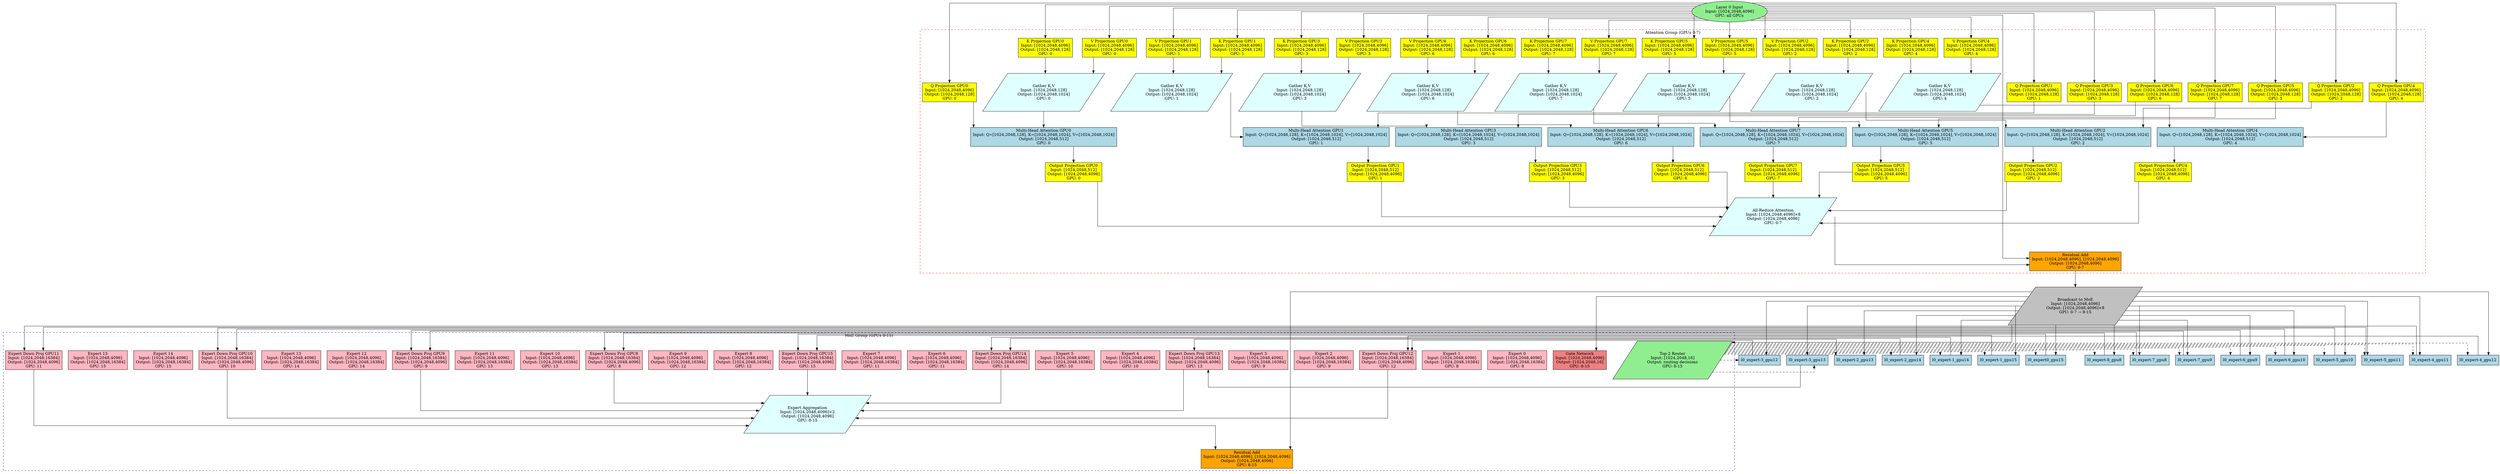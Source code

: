 digraph layer_0_ma {
	graph [bb="0,0,8920.5,1691",
		nodesep=0.3,
		rankdir=TB,
		ranksep=0.8,
		splines=ortho
	];
	node [fillcolor=lightblue,
		label="\N",
		shape=rectangle,
		style=filled
	];
	subgraph cluster_attn_group_0 {
		graph [bb="3365,716,8630,1589",
			color=red,
			label="Attention Group (GPUs 0-7)",
			lheight=0.21,
			lp="5997.5,1577.5",
			lwidth=2.75,
			style=dashed
		];
		l0_q_gpu0	[fillcolor=yellow,
			height=0.94444,
			label="Q Projection GPU0
Input: [1024,2048,4096]
Output: [1024,2048,128]
GPU: 0",
			pos="3470,1364",
			width=2.6944];
		l0_attn_gpu0	[height=0.94444,
			label="Multi-Head Attention GPU0
Input: Q=[1024,2048,128], K=[1024,2048,1024], V=[1024,2048,1024]
Output: [1024,2048,512]
GPU: 0",
			pos="3799,1204",
			width=7.2639];
		l0_q_gpu0 -> l0_attn_gpu0	[pos="e,3552.2,1238.3 3552.2,1329.7 3552.2,1329.7 3552.2,1248.3 3552.2,1248.3"];
		l0_k_gpu0	[fillcolor=yellow,
			height=0.94444,
			label="K Projection GPU0
Input: [1024,2048,4096]
Output: [1024,2048,128]
GPU: 0",
			pos="3802,1524",
			width=2.6944];
		l0_kv_gather_gpu0	[fillcolor=lightcyan,
			height=1.8889,
			label="Gather K,V
Input: [1024,2048,128]
Output: [1024,2048,1024]
GPU: 0",
			pos="3799,1364",
			shape=parallelogram,
			width=5.8461];
		l0_k_gpu0 -> l0_kv_gather_gpu0	[pos="e,3802,1432.2 3802,1489.7 3802,1489.7 3802,1442.2 3802,1442.2"];
		l0_v_gpu0	[fillcolor=yellow,
			height=0.94444,
			label="V Projection GPU0
Input: [1024,2048,4096]
Output: [1024,2048,128]
GPU: 0",
			pos="4024,1524",
			width=2.6944];
		l0_v_gpu0 -> l0_kv_gather_gpu0	[pos="e,3968.2,1432.2 3968.2,1489.7 3968.2,1489.7 3968.2,1442.2 3968.2,1442.2"];
		l0_kv_gather_gpu0 -> l0_attn_gpu0	[pos="e,3799,1238.2 3799,1295.7 3799,1295.7 3799,1248.2 3799,1248.2"];
		l0_proj_gpu0	[fillcolor=yellow,
			height=0.94444,
			label="Output Projection GPU0
Input: [1024,2048,512]
Output: [1024,2048,4096]
GPU: 0",
			pos="3903,1078",
			width=2.8194];
		l0_attn_gpu0 -> l0_proj_gpu0	[pos="e,3903,1112.1 3903,1169.9 3903,1169.9 3903,1122.1 3903,1122.1"];
		l0_attn_allreduce	[fillcolor=lightcyan,
			height=1.8889,
			label="All-Reduce Attention
Input: [1024,2048,4096]×8
Output: [1024,2048,4096]
GPU: 0-7",
			pos="6352,918",
			shape=parallelogram,
			width=6.1053];
		l0_proj_gpu0 -> l0_attn_allreduce	[pos="e,6154.7,884 3969.2,1043.8 3969.2,988.07 3969.2,884 3969.2,884 3969.2,884 6144.7,884 6144.7,884"];
		l0_q_gpu1	[fillcolor=yellow,
			height=0.94444,
			label="Q Projection GPU1
Input: [1024,2048,4096]
Output: [1024,2048,128]
GPU: 1",
			pos="7229,1364",
			width=2.6944];
		l0_attn_gpu1	[height=0.94444,
			label="Multi-Head Attention GPU1
Input: Q=[1024,2048,128], K=[1024,2048,1024], V=[1024,2048,1024]
Output: [1024,2048,512]
GPU: 1",
			pos="4717,1204",
			width=7.2639];
		l0_q_gpu1 -> l0_attn_gpu1	[pos="e,4948,1238.5 7140.8,1329.6 7140.8,1310.3 7140.8,1290 7140.8,1290 7140.8,1290 4948,1290 4948,1290 4948,1290 4948,1248.5 4948,1248.5"];
		l0_k_gpu1	[fillcolor=yellow,
			height=0.94444,
			label="K Projection GPU1
Input: [1024,2048,4096]
Output: [1024,2048,128]
GPU: 1",
			pos="4467,1524",
			width=2.6944];
		l0_kv_gather_gpu1	[fillcolor=lightcyan,
			height=1.8889,
			label="Gather K,V
Input: [1024,2048,128]
Output: [1024,2048,1024]
GPU: 1",
			pos="4242,1364",
			shape=parallelogram,
			width=5.8461];
		l0_k_gpu1 -> l0_kv_gather_gpu1	[pos="e,4411.2,1432.2 4411.2,1489.7 4411.2,1489.7 4411.2,1442.2 4411.2,1442.2"];
		l0_v_gpu1	[fillcolor=yellow,
			height=0.94444,
			label="V Projection GPU1
Input: [1024,2048,4096]
Output: [1024,2048,128]
GPU: 1",
			pos="4245,1524",
			width=2.6944];
		l0_v_gpu1 -> l0_kv_gather_gpu1	[pos="e,4245,1432.2 4245,1489.7 4245,1489.7 4245,1442.2 4245,1442.2"];
		l0_kv_gather_gpu1 -> l0_attn_gpu1	[pos="e,4455.5,1204 4422.2,1363.9 4422.2,1359 4422.2,1204 4422.2,1204 4422.2,1204 4445.5,1204 4445.5,1204"];
		l0_proj_gpu1	[fillcolor=yellow,
			height=0.94444,
			label="Output Projection GPU1
Input: [1024,2048,512]
Output: [1024,2048,4096]
GPU: 1",
			pos="4954,1078",
			width=2.8194];
		l0_attn_gpu1 -> l0_proj_gpu1	[pos="e,4915.5,1112.1 4915.5,1169.9 4915.5,1169.9 4915.5,1122.1 4915.5,1122.1"];
		l0_proj_gpu1 -> l0_attn_allreduce	[pos="e,6177.1,918 4990.2,1043.7 4990.2,996.66 4990.2,918 4990.2,918 4990.2,918 6167.1,918 6167.1,918"];
		l0_q_gpu2	[fillcolor=yellow,
			height=0.94444,
			label="Q Projection GPU2
Input: [1024,2048,4096]
Output: [1024,2048,128]
GPU: 2",
			pos="8309,1364",
			width=2.6944];
		l0_attn_gpu2	[height=0.94444,
			label="Multi-Head Attention GPU2
Input: Q=[1024,2048,128], K=[1024,2048,1024], V=[1024,2048,1024]
Output: [1024,2048,512]
GPU: 2",
			pos="7442,1204",
			width=7.2639];
		l0_q_gpu2 -> l0_attn_gpu2	[pos="e,7657,1238 8230.2,1329.7 8230.2,1315.4 8230.2,1302 8230.2,1302 8230.2,1302 7657,1302 7657,1302 7657,1302 7657,1248 7657,1248"];
		l0_k_gpu2	[fillcolor=yellow,
			height=0.94444,
			label="K Projection GPU2
Input: [1024,2048,4096]
Output: [1024,2048,128]
GPU: 2",
			pos="6640,1524",
			width=2.6944];
		l0_kv_gather_gpu2	[fillcolor=lightcyan,
			height=1.8889,
			label="Gather K,V
Input: [1024,2048,128]
Output: [1024,2048,1024]
GPU: 2",
			pos="6457,1364",
			shape=parallelogram,
			width=5.8461];
		l0_k_gpu2 -> l0_kv_gather_gpu2	[pos="e,6605.2,1432.2 6605.2,1489.7 6605.2,1489.7 6605.2,1442.2 6605.2,1442.2"];
		l0_v_gpu2	[fillcolor=yellow,
			height=0.94444,
			label="V Projection GPU2
Input: [1024,2048,4096]
Output: [1024,2048,128]
GPU: 2",
			pos="6424,1524",
			width=2.6944];
		l0_v_gpu2 -> l0_kv_gather_gpu2	[pos="e,6424,1432.2 6424,1489.7 6424,1489.7 6424,1442.2 6424,1442.2"];
		l0_kv_gather_gpu2 -> l0_attn_gpu2	[pos="e,7253.2,1238.1 6656.8,1363.9 6656.8,1361 6656.8,1267 6656.8,1267 6656.8,1267 7253.2,1267 7253.2,1267 7253.2,1267 7253.2,1248.1 \
7253.2,1248.1"];
		l0_proj_gpu2	[fillcolor=yellow,
			height=0.94444,
			label="Output Projection GPU2
Input: [1024,2048,512]
Output: [1024,2048,4096]
GPU: 2",
			pos="7282,1078",
			width=2.8194];
		l0_attn_gpu2 -> l0_proj_gpu2	[pos="e,7282,1112.1 7282,1169.9 7282,1169.9 7282,1122.1 7282,1122.1"];
		l0_proj_gpu2 -> l0_attn_allreduce	[pos="e,6541.3,940 7210.8,1043.9 7210.8,1003 7210.8,940 7210.8,940 7210.8,940 6551.3,940 6551.3,940"];
		l0_q_gpu3	[fillcolor=yellow,
			height=0.94444,
			label="Q Projection GPU3
Input: [1024,2048,4096]
Output: [1024,2048,128]
GPU: 3",
			pos="7445,1364",
			width=2.6944];
		l0_attn_gpu3	[height=0.94444,
			label="Multi-Head Attention GPU3
Input: Q=[1024,2048,128], K=[1024,2048,1024], V=[1024,2048,1024]
Output: [1024,2048,512]
GPU: 3",
			pos="5262,1204",
			width=7.2639];
		l0_q_gpu3 -> l0_attn_gpu3	[pos="e,5442,1238.4 7445,1329.6 7445,1307.9 7445,1284 7445,1284 7445,1284 5442,1284 5442,1284 5442,1284 5442,1248.4 5442,1248.4"];
		l0_k_gpu3	[fillcolor=yellow,
			height=0.94444,
			label="K Projection GPU3
Input: [1024,2048,4096]
Output: [1024,2048,128]
GPU: 3",
			pos="4688,1524",
			width=2.6944];
		l0_kv_gather_gpu3	[fillcolor=lightcyan,
			height=1.8889,
			label="Gather K,V
Input: [1024,2048,128]
Output: [1024,2048,1024]
GPU: 3",
			pos="4685,1364",
			shape=parallelogram,
			width=5.8461];
		l0_k_gpu3 -> l0_kv_gather_gpu3	[pos="e,4688,1432.2 4688,1489.7 4688,1489.7 4688,1442.2 4688,1442.2"];
		l0_v_gpu3	[fillcolor=yellow,
			height=0.94444,
			label="V Projection GPU3
Input: [1024,2048,4096]
Output: [1024,2048,128]
GPU: 3",
			pos="4907,1524",
			width=2.6944];
		l0_v_gpu3 -> l0_kv_gather_gpu3	[pos="e,4852.7,1432.2 4852.7,1489.7 4852.7,1489.7 4852.7,1442.2 4852.7,1442.2"];
		l0_kv_gather_gpu3 -> l0_attn_gpu3	[pos="e,5113.2,1238.2 4685,1295.7 4685,1268.3 4685,1243 4685,1243 4685,1243 5113.2,1243 5113.2,1243 5113.2,1243 5113.2,1242.5 5113.2,1242.5"];
		l0_proj_gpu3	[fillcolor=yellow,
			height=0.94444,
			label="Output Projection GPU3
Input: [1024,2048,512]
Output: [1024,2048,4096]
GPU: 3",
			pos="5592,1078",
			width=2.8194];
		l0_attn_gpu3 -> l0_proj_gpu3	[pos="e,5507,1112.1 5507,1169.9 5507,1169.9 5507,1122.1 5507,1122.1"];
		l0_proj_gpu3 -> l0_attn_allreduce	[pos="e,6199.6,952 5623,1043.9 5623,1006.6 5623,952 5623,952 5623,952 6189.6,952 6189.6,952"];
		l0_q_gpu4	[fillcolor=yellow,
			height=0.94444,
			label="Q Projection GPU4
Input: [1024,2048,4096]
Output: [1024,2048,128]
GPU: 4",
			pos="8525,1364",
			width=2.6944];
		l0_attn_gpu4	[height=0.94444,
			label="Multi-Head Attention GPU4
Input: Q=[1024,2048,128], K=[1024,2048,1024], V=[1024,2048,1024]
Output: [1024,2048,512]
GPU: 4",
			pos="7987,1204",
			width=7.2639];
		l0_q_gpu4 -> l0_attn_gpu4	[pos="e,8248.5,1204 8548.7,1329.7 8548.7,1282.7 8548.7,1204 8548.7,1204 8548.7,1204 8258.5,1204 8258.5,1204"];
		l0_k_gpu4	[fillcolor=yellow,
			height=0.94444,
			label="K Projection GPU4
Input: [1024,2048,4096]
Output: [1024,2048,128]
GPU: 4",
			pos="6856,1524",
			width=2.6944];
		l0_kv_gather_gpu4	[fillcolor=lightcyan,
			height=1.8889,
			label="Gather K,V
Input: [1024,2048,128]
Output: [1024,2048,1024]
GPU: 4",
			pos="6900,1364",
			shape=parallelogram,
			width=5.8461];
		l0_k_gpu4 -> l0_kv_gather_gpu4	[pos="e,6856,1432.2 6856,1489.7 6856,1489.7 6856,1442.2 6856,1442.2"];
		l0_v_gpu4	[fillcolor=yellow,
			height=0.94444,
			label="V Projection GPU4
Input: [1024,2048,4096]
Output: [1024,2048,128]
GPU: 4",
			pos="7072,1524",
			width=2.6944];
		l0_v_gpu4 -> l0_kv_gather_gpu4	[pos="e,7042.7,1432.2 7042.7,1489.7 7042.7,1489.7 7042.7,1442.2 7042.7,1442.2"];
		l0_kv_gather_gpu4 -> l0_attn_gpu4	[pos="e,7741.8,1238.1 7032.9,1309 7270.1,1309 7741.8,1309 7741.8,1309 7741.8,1309 7741.8,1248.1 7741.8,1248.1"];
		l0_proj_gpu4	[fillcolor=yellow,
			height=0.94444,
			label="Output Projection GPU4
Input: [1024,2048,512]
Output: [1024,2048,4096]
GPU: 4",
			pos="7747,1078",
			width=2.8194];
		l0_attn_gpu4 -> l0_proj_gpu4	[pos="e,7787,1112.1 7787,1169.9 7787,1169.9 7787,1122.1 7787,1122.1"];
		l0_proj_gpu4 -> l0_attn_allreduce	[pos="e,6511.5,895 7693.2,1043.6 7693.2,990.57 7693.2,895 7693.2,895 7693.2,895 6521.5,895 6521.5,895"];
		l0_q_gpu5	[fillcolor=yellow,
			height=0.94444,
			label="Q Projection GPU5
Input: [1024,2048,4096]
Output: [1024,2048,128]
GPU: 5",
			pos="8093,1364",
			width=2.6944];
		l0_attn_gpu5	[height=0.94444,
			label="Multi-Head Attention GPU5
Input: Q=[1024,2048,128], K=[1024,2048,1024], V=[1024,2048,1024]
Output: [1024,2048,512]
GPU: 5",
			pos="6897,1204",
			width=7.2639];
		l0_q_gpu5 -> l0_attn_gpu5	[pos="e,7149.7,1238.2 8093,1329.9 8093,1322.1 8093,1316 8093,1316 8093,1316 7149.7,1316 7149.7,1316 7149.7,1316 7149.7,1248.2 7149.7,1248.2"];
		l0_k_gpu5	[fillcolor=yellow,
			height=0.94444,
			label="K Projection GPU5
Input: [1024,2048,4096]
Output: [1024,2048,128]
GPU: 5",
			pos="5992,1524",
			width=2.6944];
		l0_kv_gather_gpu5	[fillcolor=lightcyan,
			height=1.8889,
			label="Gather K,V
Input: [1024,2048,128]
Output: [1024,2048,1024]
GPU: 5",
			pos="6014,1364",
			shape=parallelogram,
			width=5.8461];
		l0_k_gpu5 -> l0_kv_gather_gpu5	[pos="e,5992,1432.2 5992,1489.7 5992,1489.7 5992,1442.2 5992,1442.2"];
		l0_v_gpu5	[fillcolor=yellow,
			height=0.94444,
			label="V Projection GPU5
Input: [1024,2048,4096]
Output: [1024,2048,128]
GPU: 5",
			pos="6208,1524",
			width=2.6944];
		l0_v_gpu5 -> l0_kv_gather_gpu5	[pos="e,6167.7,1432.2 6167.7,1489.7 6167.7,1489.7 6167.7,1442.2 6167.7,1442.2"];
		l0_kv_gather_gpu5 -> l0_attn_gpu5	[pos="e,6646.2,1238.1 6179.8,1361.5 6179.8,1345.6 6179.8,1261 6179.8,1261 6179.8,1261 6646.2,1261 6646.2,1261 6646.2,1261 6646.2,1248.1 \
6646.2,1248.1"];
		l0_proj_gpu5	[fillcolor=yellow,
			height=0.94444,
			label="Output Projection GPU5
Input: [1024,2048,512]
Output: [1024,2048,4096]
GPU: 5",
			pos="6737,1078",
			width=2.8194];
		l0_attn_gpu5 -> l0_proj_gpu5	[pos="e,6737,1112.1 6737,1169.9 6737,1169.9 6737,1122.1 6737,1122.1"];
		l0_proj_gpu5 -> l0_attn_allreduce	[pos="e,6512.6,986.32 6635.3,1078 6576,1078 6512.6,1078 6512.6,1078 6512.6,1078 6512.6,996.32 6512.6,996.32"];
		l0_q_gpu6	[fillcolor=yellow,
			height=0.94444,
			label="Q Projection GPU6
Input: [1024,2048,4096]
Output: [1024,2048,128]
GPU: 6",
			pos="7661,1364",
			width=2.6944];
		l0_attn_gpu6	[height=0.94444,
			label="Multi-Head Attention GPU6
Input: Q=[1024,2048,128], K=[1024,2048,1024], V=[1024,2048,1024]
Output: [1024,2048,512]
GPU: 6",
			pos="5807,1204",
			width=7.2639];
		l0_q_gpu6 -> l0_attn_gpu6	[pos="e,5936,1238.4 7610.5,1329.5 7610.5,1305.6 7610.5,1278 7610.5,1278 7610.5,1278 5936,1278 5936,1278 5936,1278 5936,1248.4 5936,1248.4"];
		l0_k_gpu6	[fillcolor=yellow,
			height=0.94444,
			label="K Projection GPU6
Input: [1024,2048,4096]
Output: [1024,2048,128]
GPU: 6",
			pos="5344,1524",
			width=2.6944];
		l0_kv_gather_gpu6	[fillcolor=lightcyan,
			height=1.8889,
			label="Gather K,V
Input: [1024,2048,128]
Output: [1024,2048,1024]
GPU: 6",
			pos="5128,1364",
			shape=parallelogram,
			width=5.8461];
		l0_k_gpu6 -> l0_kv_gather_gpu6	[pos="e,5292.7,1432.2 5292.7,1489.7 5292.7,1489.7 5292.7,1442.2 5292.7,1442.2"];
		l0_v_gpu6	[fillcolor=yellow,
			height=0.94444,
			label="V Projection GPU6
Input: [1024,2048,4096]
Output: [1024,2048,128]
GPU: 6",
			pos="5128,1524",
			width=2.6944];
		l0_v_gpu6 -> l0_kv_gather_gpu6	[pos="e,5128,1432.2 5128,1489.7 5128,1489.7 5128,1442.2 5128,1442.2"];
		l0_kv_gather_gpu6 -> l0_attn_gpu6	[pos="e,5624.2,1238.1 5225.8,1295.8 5225.8,1271 5225.8,1249 5225.8,1249 5225.8,1249 5624.2,1249 5624.2,1249 5624.2,1249 5624.2,1247.9 \
5624.2,1247.9"];
		l0_proj_gpu6	[fillcolor=yellow,
			height=0.94444,
			label="Output Projection GPU6
Input: [1024,2048,512]
Output: [1024,2048,4096]
GPU: 6",
			pos="6024,1078",
			width=2.8194];
		l0_attn_gpu6 -> l0_proj_gpu6	[pos="e,5995.5,1112.1 5995.5,1169.9 5995.5,1169.9 5995.5,1122.1 5995.5,1122.1"];
		l0_proj_gpu6 -> l0_attn_allreduce	[pos="e,6191.4,939.25 6125.7,1078 6160.7,1078 6191.4,1078 6191.4,1078 6191.4,1078 6191.4,949.25 6191.4,949.25"];
		l0_q_gpu7	[fillcolor=yellow,
			height=0.94444,
			label="Q Projection GPU7
Input: [1024,2048,4096]
Output: [1024,2048,128]
GPU: 7",
			pos="7877,1364",
			width=2.6944];
		l0_attn_gpu7	[height=0.94444,
			label="Multi-Head Attention GPU7
Input: Q=[1024,2048,128], K=[1024,2048,1024], V=[1024,2048,1024]
Output: [1024,2048,512]
GPU: 7",
			pos="6352,1204",
			width=7.2639];
		l0_q_gpu7 -> l0_attn_gpu7	[pos="e,6430,1238.4 7877,1329.7 7877,1303.6 7877,1272 7877,1272 7877,1272 6430,1272 6430,1272 6430,1272 6430,1248.4 6430,1248.4"];
		l0_k_gpu7	[fillcolor=yellow,
			height=0.94444,
			label="K Projection GPU7
Input: [1024,2048,4096]
Output: [1024,2048,128]
GPU: 7",
			pos="5560,1524",
			width=2.6944];
		l0_kv_gather_gpu7	[fillcolor=lightcyan,
			height=1.8889,
			label="Gather K,V
Input: [1024,2048,128]
Output: [1024,2048,1024]
GPU: 7",
			pos="5571,1364",
			shape=parallelogram,
			width=5.8461];
		l0_k_gpu7 -> l0_kv_gather_gpu7	[pos="e,5560,1432.2 5560,1489.7 5560,1489.7 5560,1442.2 5560,1442.2"];
		l0_v_gpu7	[fillcolor=yellow,
			height=0.94444,
			label="V Projection GPU7
Input: [1024,2048,4096]
Output: [1024,2048,128]
GPU: 7",
			pos="5776,1524",
			width=2.6944];
		l0_v_gpu7 -> l0_kv_gather_gpu7	[pos="e,5730.2,1432.2 5730.2,1489.7 5730.2,1489.7 5730.2,1442.2 5730.2,1442.2"];
		l0_kv_gather_gpu7 -> l0_attn_gpu7	[pos="e,6135.2,1238 5702.8,1307.6 5702.8,1281 5702.8,1255 5702.8,1255 5702.8,1255 6135.2,1255 6135.2,1255 6135.2,1255 6135.2,1248 6135.2,\
1248"];
		l0_proj_gpu7	[fillcolor=yellow,
			height=0.94444,
			label="Output Projection GPU7
Input: [1024,2048,512]
Output: [1024,2048,4096]
GPU: 7",
			pos="6352,1078",
			width=2.8194];
		l0_attn_gpu7 -> l0_proj_gpu7	[pos="e,6352,1112.1 6352,1169.9 6352,1169.9 6352,1122.1 6352,1122.1"];
		l0_proj_gpu7 -> l0_attn_allreduce	[pos="e,6352,986.17 6352,1043.7 6352,1043.7 6352,996.17 6352,996.17"];
		l0_attn_res	[fillcolor=orange,
			height=0.94444,
			label="Residual Add
Input: [1024,2048,4096], [1024,2048,4096]
Output: [1024,2048,4096]
GPU: 0-7",
			pos="7405,758",
			width=4.5556];
		l0_attn_allreduce -> l0_attn_res	[pos="e,7240.9,746 6549.8,917.88 6549.8,912.67 6549.8,746 6549.8,746 6549.8,746 7230.9,746 7230.9,746"];
	}
	subgraph cluster_moe_group_0 {
		graph [bb="8,8,6186,503",
			color=blue,
			label="MoE Group (GPUs 8-15)",
			lheight=0.21,
			lp="3097,491.5",
			lwidth=2.40,
			style=dashed
		];
		l0_gate	[fillcolor=lightcoral,
			height=0.94444,
			label="Gate Network
Input: [1024,2048,4096]
Output: [1024,2048,16]
GPU: 8-15",
			pos="5648,404",
			width=2.6528];
		l0_router	[fillcolor=lightgreen,
			height=1.8889,
			label="Top-2 Router
Input: [1024,2048,16]
Output: routing decisions
GPU: 8-15",
			pos="5972,404",
			shape=parallelogram,
			width=5.7309];
		l0_expert0_gpu8	[fillcolor=lightpink,
			height=0.94444,
			label="Expert 0
Input: [1024,2048,4096]
Output: [1024,2048,16384]
GPU: 8",
			pos="5424,404",
			width=2.9444];
		l0_expert1_gpu8	[fillcolor=lightpink,
			height=0.94444,
			label="Expert 1
Input: [1024,2048,4096]
Output: [1024,2048,16384]
GPU: 8",
			pos="5190,404",
			width=2.9444];
		l0_expert_down_gpu8	[fillcolor=lightpink,
			height=0.94444,
			label="Expert Down Proj GPU8
Input: [1024,2048,16384]
Output: [1024,2048,4096]
GPU: 8",
			pos="2193,404",
			width=2.8194];
		l0_moe_agg	[fillcolor=lightcyan,
			height=1.8889,
			label="Expert Aggregation
Input: [1024,2048,4096]×2
Output: [1024,2048,4096]
GPU: 8-15",
			pos="2885,210",
			shape=parallelogram,
			width=6.1053];
		l0_expert_down_gpu8 -> l0_moe_agg	[pos="e,2736.5,250 2193,369.82 2193,324.45 2193,250 2193,250 2193,250 2726.5,250 2726.5,250"];
		l0_expert2_gpu9	[fillcolor=lightpink,
			height=0.94444,
			label="Expert 2
Input: [1024,2048,4096]
Output: [1024,2048,16384]
GPU: 9",
			pos="4732,404",
			width=2.9444];
		l0_expert3_gpu9	[fillcolor=lightpink,
			height=0.94444,
			label="Expert 3
Input: [1024,2048,4096]
Output: [1024,2048,16384]
GPU: 9",
			pos="4498,404",
			width=2.9444];
		l0_expert_down_gpu9	[fillcolor=lightpink,
			height=0.94444,
			label="Expert Down Proj GPU9
Input: [1024,2048,16384]
Output: [1024,2048,4096]
GPU: 9",
			pos="1501,404",
			width=2.8194];
		l0_expert_down_gpu9 -> l0_moe_agg	[pos="e,2718.7,223 1501,369.96 1501,317.52 1501,223 1501,223 1501,223 2708.7,223 2708.7,223"];
		l0_expert4_gpu10	[fillcolor=lightpink,
			height=0.94444,
			label="Expert 4
Input: [1024,2048,4096]
Output: [1024,2048,16384]
GPU: 10",
			pos="4040,404",
			width=2.9444];
		l0_expert5_gpu10	[fillcolor=lightpink,
			height=0.94444,
			label="Expert 5
Input: [1024,2048,4096]
Output: [1024,2048,16384]
GPU: 10",
			pos="3806,404",
			width=2.9444];
		l0_expert_down_gpu10	[fillcolor=lightpink,
			height=0.94444,
			label="Expert Down Proj GPU10
Input: [1024,2048,16384]
Output: [1024,2048,4096]
GPU: 10",
			pos="809,404",
			width=2.8194];
		l0_expert_down_gpu10 -> l0_moe_agg	[pos="e,2700.8,196 809,369.65 809,310.58 809,196 809,196 809,196 2690.8,196 2690.8,196"];
		l0_expert6_gpu11	[fillcolor=lightpink,
			height=0.94444,
			label="Expert 6
Input: [1024,2048,4096]
Output: [1024,2048,16384]
GPU: 11",
			pos="3348,404",
			width=2.9444];
		l0_expert7_gpu11	[fillcolor=lightpink,
			height=0.94444,
			label="Expert 7
Input: [1024,2048,4096]
Output: [1024,2048,16384]
GPU: 11",
			pos="3114,404",
			width=2.9444];
		l0_expert_down_gpu11	[fillcolor=lightpink,
			height=0.94444,
			label="Expert Down Proj GPU11
Input: [1024,2048,16384]
Output: [1024,2048,4096]
GPU: 11",
			pos="117,404",
			width=2.8194];
		l0_expert_down_gpu11 -> l0_moe_agg	[pos="e,2683.1,169 117,369.83 117,304.65 117,169 117,169 117,169 2673.1,169 2673.1,169"];
		l0_expert8_gpu12	[fillcolor=lightpink,
			height=0.94444,
			label="Expert 8
Input: [1024,2048,4096]
Output: [1024,2048,16384]
GPU: 12",
			pos="2656,404",
			width=2.9444];
		l0_expert9_gpu12	[fillcolor=lightpink,
			height=0.94444,
			label="Expert 9
Input: [1024,2048,4096]
Output: [1024,2048,16384]
GPU: 12",
			pos="2422,404",
			width=2.9444];
		l0_expert_down_gpu12	[fillcolor=lightpink,
			height=0.94444,
			label="Expert Down Proj GPU12
Input: [1024,2048,16384]
Output: [1024,2048,4096]
GPU: 12",
			pos="4961,404",
			width=2.8194];
		l0_expert_down_gpu12 -> l0_moe_agg	[pos="e,3050.5,196 4961,369.65 4961,310.58 4961,196 4961,196 4961,196 3060.5,196 3060.5,196"];
		l0_expert10_gpu13	[fillcolor=lightpink,
			height=0.94444,
			label="Expert 10
Input: [1024,2048,4096]
Output: [1024,2048,16384]
GPU: 13",
			pos="1964,404",
			width=2.9444];
		l0_expert11_gpu13	[fillcolor=lightpink,
			height=0.94444,
			label="Expert 11
Input: [1024,2048,4096]
Output: [1024,2048,16384]
GPU: 13",
			pos="1730,404",
			width=2.9444];
		l0_expert_down_gpu13	[fillcolor=lightpink,
			height=0.94444,
			label="Expert Down Proj GPU13
Input: [1024,2048,16384]
Output: [1024,2048,4096]
GPU: 13",
			pos="4269,404",
			width=2.8194];
		l0_expert_down_gpu13 -> l0_moe_agg	[pos="e,3068.3,223 4226.2,369.96 4226.2,317.52 4226.2,223 4226.2,223 4226.2,223 3078.3,223 3078.3,223"];
		l0_expert12_gpu14	[fillcolor=lightpink,
			height=0.94444,
			label="Expert 12
Input: [1024,2048,4096]
Output: [1024,2048,16384]
GPU: 14",
			pos="1272,404",
			width=2.9444];
		l0_expert13_gpu14	[fillcolor=lightpink,
			height=0.94444,
			label="Expert 13
Input: [1024,2048,4096]
Output: [1024,2048,16384]
GPU: 14",
			pos="1038,404",
			width=2.9444];
		l0_expert_down_gpu14	[fillcolor=lightpink,
			height=0.94444,
			label="Expert Down Proj GPU14
Input: [1024,2048,16384]
Output: [1024,2048,4096]
GPU: 14",
			pos="3577,404",
			width=2.8194];
		l0_expert_down_gpu14 -> l0_moe_agg	[pos="e,3086.1,250 3577,369.82 3577,324.45 3577,250 3577,250 3577,250 3096.1,250 3096.1,250"];
		l0_expert14_gpu15	[fillcolor=lightpink,
			height=0.94444,
			label="Expert 14
Input: [1024,2048,4096]
Output: [1024,2048,16384]
GPU: 15",
			pos="580,404",
			width=2.9444];
		l0_expert15_gpu15	[fillcolor=lightpink,
			height=0.94444,
			label="Expert 15
Input: [1024,2048,4096]
Output: [1024,2048,16384]
GPU: 15",
			pos="346,404",
			width=2.9444];
		l0_expert_down_gpu15	[fillcolor=lightpink,
			height=0.94444,
			label="Expert Down Proj GPU15
Input: [1024,2048,16384]
Output: [1024,2048,4096]
GPU: 15",
			pos="2885,404",
			width=2.8194];
		l0_expert_down_gpu15 -> l0_moe_agg	[pos="e,2885,278.04 2885,369.76 2885,369.76 2885,288.04 2885,288.04"];
		l0_moe_res	[fillcolor=orange,
			height=0.94444,
			label="Residual Add
Input: [1024,2048,4096], [1024,2048,4096]
Output: [1024,2048,4096]
GPU: 8-15",
			pos="4449,50",
			width=4.5556];
		l0_moe_agg -> l0_moe_res	[pos="e,4342,84.101 3032.7,169 3403.1,169 4342,169 4342,169 4342,169 4342,94.101 4342,94.101"];
	}
	layer0_input	[fillcolor=lightgreen,
		height=1.041,
		label="Layer 0 Input
Input: [1024,2048,4096]
GPU: all GPUs",
		pos="6208,1653.5",
		shape=ellipse,
		width=3.7516];
	layer0_input -> l0_q_gpu0	[pos="e,3470,1398.2 6129.4,1684 5681.3,1684 3470,1684 3470,1684 3470,1684 3470,1408.2 3470,1408.2"];
	layer0_input -> l0_k_gpu0	[pos="e,3802,1558.2 6105.8,1678 5647.2,1678 3802,1678 3802,1678 3802,1678 3802,1568.2 3802,1568.2"];
	layer0_input -> l0_v_gpu0	[pos="e,4024,1558.3 6090.6,1672 5636.9,1672 4024,1672 4024,1672 4024,1672 4024,1568.3 4024,1568.3"];
	layer0_input -> l0_q_gpu1	[pos="e,7247.5,1398.1 6334.2,1640 6611.1,1640 7247.5,1640 7247.5,1640 7247.5,1640 7247.5,1408.1 7247.5,1408.1"];
	layer0_input -> l0_k_gpu1	[pos="e,4467,1558.1 6074.3,1659 5666.6,1659 4467,1659 4467,1659 4467,1659 4467,1568.1 4467,1568.1"];
	layer0_input -> l0_v_gpu1	[pos="e,4245,1558.1 6079.2,1665 5642.5,1665 4245,1665 4245,1665 4245,1665 4245,1568.1 4245,1568.1"];
	layer0_input -> l0_q_gpu2	[pos="e,8309,1398.2 6310.4,1678 6731.7,1678 8309,1678 8309,1678 8309,1678 8309,1408.2 8309,1408.2"];
	layer0_input -> l0_k_gpu2	[pos="e,6640,1558 6281.8,1622 6405.2,1622 6640,1622 6640,1622 6640,1622 6640,1568 6640,1568"];
	layer0_input -> l0_v_gpu2	[pos="e,6335,1558.1 6335,1640.6 6335,1640.6 6335,1568.1 6335,1568.1"];
	layer0_input -> l0_q_gpu3	[pos="e,7445,1398 6343.3,1653 6664.3,1653 7445,1653 7445,1653 7445,1653 7445,1408 7445,1408"];
	layer0_input -> l0_k_gpu3	[pos="e,4688,1558.2 6072.8,1653 5700.5,1653 4688,1653 4688,1653 4688,1653 4688,1568.2 4688,1568.2"];
	layer0_input -> l0_v_gpu3	[pos="e,4907,1558.3 6074.9,1647 5743.3,1647 4907,1647 4907,1647 4907,1647 4907,1568.3 4907,1568.3"];
	layer0_input -> l0_q_gpu4	[pos="e,8525,1398.2 6286.4,1684 6691.2,1684 8525,1684 8525,1684 8525,1684 8525,1408.2 8525,1408.2"];
	layer0_input -> l0_k_gpu4	[pos="e,6856,1558.1 6307.1,1628 6488.6,1628 6856,1628 6856,1628 6856,1628 6856,1568.1 6856,1568.1"];
	layer0_input -> l0_v_gpu4	[pos="e,7072,1558.2 6323.6,1634 6559.1,1634 7072,1634 7072,1634 7072,1634 7072,1568.2 7072,1568.2"];
	layer0_input -> l0_q_gpu5	[pos="e,8093,1398.1 6325.6,1672 6737.8,1672 8093,1672 8093,1672 8093,1672 8093,1408.1 8093,1408.1"];
	layer0_input -> l0_k_gpu5	[pos="e,6081,1558.1 6081,1640.6 6081,1640.6 6081,1568.1 6081,1568.1"];
	layer0_input -> l0_v_gpu5	[pos="e,6208,1558.1 6208,1615.7 6208,1615.7 6208,1568.1 6208,1568.1"];
	layer0_input -> l0_q_gpu6	[pos="e,7661,1398.1 6341.8,1659 6701.2,1659 7661,1659 7661,1659 7661,1659 7661,1408.1 7661,1408.1"];
	layer0_input -> l0_k_gpu6	[pos="e,5344,1558.2 6092.4,1634 5856.9,1634 5344,1634 5344,1634 5344,1634 5344,1568.2 5344,1568.2"];
	layer0_input -> l0_v_gpu6	[pos="e,5128,1558.2 6081.7,1640 5796.7,1640 5128,1640 5128,1640 5128,1640 5128,1568.2 5128,1568.2"];
	layer0_input -> l0_q_gpu7	[pos="e,7877,1398.2 6336.5,1665 6727.7,1665 7877,1665 7877,1665 7877,1665 7877,1408.2 7877,1408.2"];
	layer0_input -> l0_k_gpu7	[pos="e,5560,1558.1 6108.9,1628 5927.4,1628 5560,1628 5560,1628 5560,1628 5560,1568.1 5560,1568.1"];
	layer0_input -> l0_v_gpu7	[pos="e,5776,1558 6134.2,1622 6010.8,1622 5776,1622 5776,1622 5776,1622 5776,1568 5776,1568"];
	layer0_input -> l0_attn_res	[pos="e,7240.9,769 6341.1,1647 6639.7,1647 7337,1647 7337,1647 7337,1647 7337,1323 7337,1323 7337,1323 7176.6,1323 7176.6,1323 7176.6,\
1323 7176.6,769 7176.6,769 7176.6,769 7230.9,769 7230.9,769"];
	l0_attn_moe_comm	[fillcolor=gray,
		height=1.8889,
		label="Broadcast to MoE
Input: [1024,2048,4096]
Output: [1024,2048,4096]×8
GPU: 0-7 → 8-15",
		pos="7405,598",
		shape=parallelogram,
		width=6.4509];
	l0_attn_res -> l0_attn_moe_comm	[pos="e,7405,666.17 7405,723.68 7405,723.68 7405,676.17 7405,676.17"];
	l0_attn_moe_comm -> l0_gate	[pos="e,5718.5,438.13 7243.7,632 6821.8,632 5718.5,632 5718.5,632 5718.5,632 5718.5,448.13 5718.5,448.13"];
	l0_attn_moe_comm -> l0_router	[pos="e,6175.8,468 7183.3,529.95 7183.3,498.5 7183.3,468 7183.3,468 7183.3,468 6185.8,468 6185.8,468"];
	l0_attn_moe_comm -> l0_moe_res	[pos="e,4608.5,84.356 7255.6,649 6676.1,649 4608.5,649 4608.5,649 4608.5,649 4608.5,94.356 4608.5,94.356"];
	"l0_expert-8_gpu8"	[height=0.5,
		pos="7509,404",
		width=1.9444];
	l0_attn_moe_comm -> "l0_expert-8_gpu8"	[pos="e,7544,422 7544,532.32 7544,532.32 7544,432 7544,432"];
	"l0_expert-7_gpu8"	[height=0.5,
		pos="7671,404",
		width=1.9444];
	l0_attn_moe_comm -> "l0_expert-7_gpu8"	[pos="e,7628.2,422.07 7628.2,597.86 7628.2,597.86 7628.2,432.07 7628.2,432.07"];
	"l0_expert-7_gpu9"	[height=0.5,
		pos="7833,404",
		width=1.9444];
	l0_attn_moe_comm -> "l0_expert-7_gpu9"	[pos="e,7827.1,422.11 7554.4,547 7675.9,547 7827.1,547 7827.1,547 7827.1,547 7827.1,432.11 7827.1,432.11"];
	"l0_expert-6_gpu9"	[height=0.5,
		pos="7995,404",
		width=1.9444];
	l0_attn_moe_comm -> "l0_expert-6_gpu9"	[pos="e,8030,422.04 7566.4,564 7751.5,564 8030,564 8030,564 8030,564 8030,432.04 8030,432.04"];
	"l0_expert-6_gpu10"	[height=0.5,
		pos="8162,404",
		width=2.0694];
	l0_attn_moe_comm -> "l0_expert-6_gpu10"	[pos="e,8199.2,422.28 7578.3,581 7812,581 8199.2,581 8199.2,581 8199.2,581 8199.2,432.28 8199.2,432.28"];
	"l0_expert-5_gpu10"	[height=0.5,
		pos="8333,404",
		width=2.0694];
	l0_attn_moe_comm -> "l0_expert-5_gpu10"	[pos="e,8369.1,422.25 7590,598 7870,598 8369.1,598 8369.1,598 8369.1,598 8369.1,432.25 8369.1,432.25"];
	"l0_expert-5_gpu11"	[height=0.5,
		pos="8504,404",
		width=2.0694];
	l0_attn_moe_comm -> "l0_expert-5_gpu11"	[pos="e,8518.9,422.36 7601.9,615 7921.8,615 8518.9,615 8518.9,615 8518.9,615 8518.9,432.36 8518.9,432.36"];
	"l0_expert-4_gpu11"	[height=0.5,
		pos="8675,404",
		width=2.0694];
	l0_attn_moe_comm -> "l0_expert-4_gpu11"	[pos="e,8616.6,422.27 7614,632 7960.6,632 8616.6,632 8616.6,632 8616.6,632 8616.6,432.27 8616.6,432.27"];
	"l0_expert-4_gpu12"	[height=0.5,
		pos="8846,404",
		width=2.0694];
	l0_attn_moe_comm -> "l0_expert-4_gpu12"	[pos="e,8883.2,422.02 7625.9,649 8038.1,649 8883.2,649 8883.2,649 8883.2,649 8883.2,432.02 8883.2,432.02"];
	"l0_expert-3_gpu12"	[height=0.5,
		pos="6275,404",
		width=2.0694];
	l0_attn_moe_comm -> "l0_expert-3_gpu12"	[pos="e,6299.8,422.36 7231.7,615 6920.7,615 6299.8,615 6299.8,615 6299.8,615 6299.8,432.36 6299.8,432.36"];
	"l0_expert-3_gpu13"	[height=0.5,
		pos="6446,404",
		width=2.0694];
	l0_attn_moe_comm -> "l0_expert-3_gpu13"	[pos="e,6446,422.25 7220.1,598 6941.4,598 6446,598 6446,598 6446,598 6446,432.25 6446,432.25"];
	"l0_expert-2_gpu13"	[height=0.5,
		pos="6617,404",
		width=2.0694];
	l0_attn_moe_comm -> "l0_expert-2_gpu13"	[pos="e,6663.5,422.28 7207.8,581 6988.1,581 6663.5,581 6663.5,581 6663.5,581 6663.5,432.28 6663.5,432.28"];
	"l0_expert-2_gpu14"	[height=0.5,
		pos="6788,404",
		width=2.0694];
	l0_attn_moe_comm -> "l0_expert-2_gpu14"	[pos="e,6850.5,422.04 7196.2,564 7039,564 6850.5,564 6850.5,564 6850.5,564 6850.5,432.04 6850.5,432.04"];
	"l0_expert-1_gpu14"	[height=0.5,
		pos="6959,404",
		width=2.0694];
	l0_attn_moe_comm -> "l0_expert-1_gpu14"	[pos="e,6996.2,422.11 7184.2,547 7087.8,547 6996.2,547 6996.2,547 6996.2,547 6996.2,432.11 6996.2,432.11"];
	"l0_expert-1_gpu15"	[height=0.5,
		pos="7130,404",
		width=2.0694];
	l0_attn_moe_comm -> "l0_expert-1_gpu15"	[pos="e,7193.9,422.07 7193.9,597.86 7193.9,597.86 7193.9,432.07 7193.9,432.07"];
	l0_expert0_gpu15	[height=0.5,
		pos="7299,404",
		width=2];
	l0_attn_moe_comm -> l0_expert0_gpu15	[pos="e,7335,422.35 7335,529.88 7335,529.88 7335,432.35 7335,432.35"];
	l0_router -> "l0_expert-8_gpu8"	[pos="e,7474,422.42 6158.4,440 6560.7,440 7474,440 7474,440 7474,440 7474,432.42 7474,432.42",
		style=dashed];
	l0_router -> "l0_expert-7_gpu8"	[pos="e,7610.1,422.13 6160.3,443 6590.8,443 7610.1,443 7610.1,443 7610.1,443 7610.1,432.13 7610.1,432.13",
		style=dashed];
	l0_router -> "l0_expert-7_gpu9"	[pos="e,7784.4,422.49 6163,447 6628.6,447 7784.4,447 7784.4,447 7784.4,447 7784.4,432.49 7784.4,432.49",
		style=dashed];
	l0_router -> "l0_expert-6_gpu9"	[pos="e,7960,422.18 6164.9,450 6664.1,450 7960,450 7960,450 7960,450 7960,432.18 7960,432.18",
		style=dashed];
	l0_router -> "l0_expert-6_gpu10"	[pos="e,8124.8,422.25 6166.4,453 6695.9,453 8124.8,453 8124.8,453 8124.8,453 8124.8,432.25 8124.8,432.25",
		style=dashed];
	l0_router -> "l0_expert-5_gpu10"	[pos="e,8295.4,422.19 6168.3,456 6728.7,456 8295.4,456 8295.4,456 8295.4,456 8295.4,432.19 8295.4,432.19",
		style=dashed];
	l0_router -> "l0_expert-5_gpu11"	[pos="e,8459.3,422.01 6170.3,459 6759.6,459 8459.3,459 8459.3,459 8459.3,459 8459.3,432.01 8459.3,432.01",
		style=dashed];
	l0_router -> "l0_expert-4_gpu11"	[pos="e,8605.9,422.03 6172.1,462 6786.8,462 8605.9,462 8605.9,462 8605.9,462 8605.9,432.03 8605.9,432.03",
		style=dashed];
	l0_router -> "l0_expert-4_gpu12"	[pos="e,8808.8,422.3 6174,465 6822.4,465 8808.8,465 8808.8,465 8808.8,465 8808.8,432.3 8808.8,432.3",
		style=dashed];
	l0_router -> "l0_expert-3_gpu12"	[pos="e,6200.4,404 6136.4,404 6136.4,404 6190.4,404 6190.4,404",
		style=dashed];
	l0_router -> "l0_expert-3_gpu13"	[pos="e,6470.8,385.51 6109.3,361 6257,361 6470.8,361 6470.8,361 6470.8,361 6470.8,375.51 6470.8,375.51",
		style=dashed];
	l0_router -> "l0_expert-2_gpu13"	[pos="e,6557.1,422.08 6149.2,425 6321.4,425 6557.1,425 6557.1,425 6557.1,425 6557.1,424.71 6557.1,424.71",
		style=dashed];
	l0_router -> "l0_expert-2_gpu14"	[pos="e,6755.2,422.19 6151.2,428 6382.4,428 6755.2,428 6755.2,428 6755.2,428 6755.2,427.42 6755.2,427.42",
		style=dashed];
	l0_router -> "l0_expert-1_gpu14"	[pos="e,6921.8,422.16 6152.9,431 6428.4,431 6921.8,431 6921.8,431 6921.8,431 6921.8,430.12 6921.8,430.12",
		style=dashed];
	l0_router -> "l0_expert-1_gpu15"	[pos="e,7089.8,422.14 6154.7,434 6471.7,434 7089.8,434 7089.8,434 7089.8,434 7089.8,432.14 7089.8,432.14",
		style=dashed];
	l0_router -> l0_expert0_gpu15	[pos="e,7263,422.04 6156.6,437 6513.5,437 7263,437 7263,437 7263,437 7263,432.04 7263,432.04",
		style=dashed];
	"l0_expert-8_gpu8" -> l0_expert_down_gpu8	[pos="e,2226.8,438.2 7509,422.24 7509,450.34 7509,501 7509,501 7509,501 2226.8,501 2226.8,501 2226.8,501 2226.8,448.2 2226.8,448.2"];
	"l0_expert-7_gpu8" -> l0_expert_down_gpu8	[pos="e,2159.2,438.13 7619.1,422.34 7619.1,451.21 7619.1,504 7619.1,504 7619.1,504 2159.2,504 2159.2,504 2159.2,504 2159.2,448.13 2159.2,\
448.13"];
	"l0_expert-7_gpu9" -> l0_expert_down_gpu9	[pos="e,1534.8,438.05 7805.8,422.12 7805.8,451.91 7805.8,508 7805.8,508 7805.8,508 1534.8,508 1534.8,508 1534.8,508 1534.8,448.05 1534.8,\
448.05"];
	"l0_expert-6_gpu9" -> l0_expert_down_gpu9	[pos="e,1467.2,438.15 7995,422.15 7995,452.68 7995,511 7995,511 7995,511 1467.2,511 1467.2,511 1467.2,511 1467.2,448.15 1467.2,448.15"];
	"l0_expert-6_gpu10" -> l0_expert_down_gpu10	[pos="e,842.83,438.21 8162,422.33 8162,453.86 8162,515 8162,515 8162,515 842.83,515 842.83,515 842.83,515 842.83,448.21 842.83,448.21"];
	"l0_expert-5_gpu10" -> l0_expert_down_gpu10	[pos="e,775.17,438.19 8332.2,422.22 8332.2,454.65 8332.2,519 8332.2,519 8332.2,519 775.17,519 775.17,519 775.17,519 775.17,448.19 775.17,\
448.19"];
	"l0_expert-5_gpu11" -> l0_expert_down_gpu11	[pos="e,150.83,438.13 8489.1,422.18 8489.1,455.28 8489.1,522 8489.1,522 8489.1,522 150.83,522 150.83,522 150.83,522 150.83,448.13 150.83,\
448.13"];
	"l0_expert-4_gpu11" -> l0_expert_down_gpu11	[pos="e,83.167,438.31 8611.2,422 8611.2,455.94 8611.2,526 8611.2,526 8611.2,526 83.167,526 83.167,526 83.167,526 83.167,448.31 83.167,\
448.31"];
	"l0_expert-4_gpu12" -> l0_expert_down_gpu12	[pos="e,4924.8,438.48 8846,422.24 8846,447.48 8846,490 8846,490 8846,490 4924.8,490 4924.8,490 4924.8,490 4924.8,448.48 4924.8,448.48"];
	"l0_expert-3_gpu12" -> l0_expert_down_gpu12	[pos="e,5059,438.25 6250.2,422.28 6250.2,443.32 6250.2,475 6250.2,475 6250.2,475 5059,475 5059,475 5059,475 5059,448.25 5059,448.25"];
	"l0_expert-3_gpu13" -> l0_expert_down_gpu13	[pos="e,4313.5,369.8 6421.2,385.76 6421.2,357.66 6421.2,307 6421.2,307 6421.2,307 4313.5,307 4313.5,307 4313.5,307 4313.5,359.8 4313.5,\
359.8"];
	"l0_expert-2_gpu13" -> l0_expert_down_gpu13	[pos="e,4269,438.43 6564.5,422.16 6564.5,444.35 6564.5,479 6564.5,479 6564.5,479 4269,479 4269,479 4269,479 4269,448.43 4269,448.43"];
	"l0_expert-2_gpu14" -> l0_expert_down_gpu14	[pos="e,3631.5,438.44 6796.8,422.09 6796.8,445.13 6796.8,482 6796.8,482 6796.8,482 3631.5,482 3631.5,482 3631.5,482 3631.5,448.44 3631.5,\
448.44"];
	"l0_expert-1_gpu14" -> l0_expert_down_gpu14	[pos="e,3584.5,438.3 6959,422.2 6959,446.36 6959,486 6959,486 6959,486 3584.5,486 3584.5,486 3584.5,486 3584.5,448.3 3584.5,448.3"];
	"l0_expert-1_gpu15" -> l0_expert_down_gpu15	[pos="e,2918.8,438.16 7124.2,422.01 7124.2,448.02 7124.2,493 7124.2,493 7124.2,493 2918.8,493 2918.8,493 2918.8,493 2918.8,448.16 2918.8,\
448.16"];
	l0_expert0_gpu15 -> l0_expert_down_gpu15	[pos="e,2851.2,438.1 7299,422.37 7299,449.48 7299,497 7299,497 7299,497 2851.2,497 2851.2,497 2851.2,497 2851.2,448.1 2851.2,448.1"];
}
